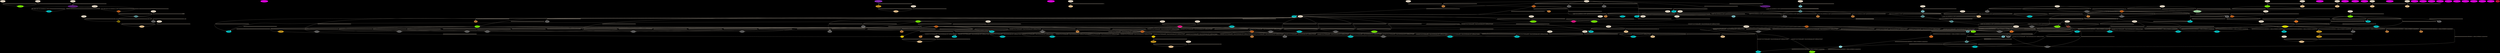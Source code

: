 digraph{
edge[color=antiquewhite]
bgcolor=black
dpi=300
0 [label="PUSH1", style=filled, color=antiquewhite]
1 [label="PUSH1", style=filled, color=antiquewhite]
2 [label="MSTORE", style=filled, color=chartreuse]
0 -> 2 [label="0000000000000000000000000000000000000000000000000000000000000060", fontcolor=antiquewhite]
1 -> 2 [label="0000000000000000000000000000000000000000000000000000000000000040", fontcolor=antiquewhite]
3 [label="PUSH1", style=filled, color=antiquewhite]
4 [label="CALLDATALOAD", style=filled, color=darkorchid4]
3 -> 4 [label="0000000000000000000000000000000000000000000000000000000000000000", fontcolor=antiquewhite]
5 [label="PUSH29", style=filled, color=antiquewhite]
6 [label="SWAP1", style=filled, color=darkturquoise]
4 -> 6 [label="3f811b80424d57203130393834313238574a0000000000000000000000000000", fontcolor=antiquewhite]
5 -> 6 [label="0000000100000000000000000000000000000000000000000000000000000000", fontcolor=antiquewhite]
7 [label="DIV", style=filled, color=chocolate3]
5 -> 7 [label="0000000100000000000000000000000000000000000000000000000000000000", fontcolor=antiquewhite]
4 -> 7 [label="3f811b80424d57203130393834313238574a0000000000000000000000000000", fontcolor=antiquewhite]
8 [label="PUSH4", style=filled, color=antiquewhite]
9 [label="AND", style=filled, color=cadetblue]
7 -> 9 [label="000000000000000000000000000000000000000000000000000000003f811b80", fontcolor=antiquewhite]
8 -> 9 [label="00000000000000000000000000000000000000000000000000000000ffffffff", fontcolor=antiquewhite]
10 [label="DUP1", style=filled, color=dimgray]
9 -> 10 [label="000000000000000000000000000000000000000000000000000000003f811b80", fontcolor=antiquewhite]
11 [label="PUSH4", style=filled, color=antiquewhite]
12 [label="EQ", style=filled, color=gold4]
9 -> 12 [label="000000000000000000000000000000000000000000000000000000003f811b80", fontcolor=antiquewhite]
11 -> 12 [label="000000000000000000000000000000000000000000000000000000003f811b80", fontcolor=antiquewhite]
13 [label="PUSH2", style=filled, color=antiquewhite]
14 [label="JUMPI", style=filled, color=burlywood1]
12 -> 14 [label="0000000000000000000000000000000000000000000000000000000000000001", fontcolor=antiquewhite]
13 -> 14 [label="000000000000000000000000000000000000000000000000000000000000005c", fontcolor=antiquewhite]
15 [label="JUMPDEST", style=filled, color=magenta]
16 [label="CALLVALUE", style=filled, color=darkorchid3]
17 [label="ISZERO", style=filled, color=goldenrod]
16 -> 17 [label="0000000000000000000000000000000000000000000000000000000000000000", fontcolor=antiquewhite]
18 [label="PUSH2", style=filled, color=antiquewhite]
19 [label="JUMPI", style=filled, color=burlywood1]
17 -> 19 [label="0000000000000000000000000000000000000000000000000000000000000001", fontcolor=antiquewhite]
18 -> 19 [label="0000000000000000000000000000000000000000000000000000000000000064", fontcolor=antiquewhite]
20 [label="JUMPDEST", style=filled, color=magenta]
21 [label="PUSH2", style=filled, color=antiquewhite]
22 [label="PUSH1", style=filled, color=antiquewhite]
23 [label="DUP1", style=filled, color=dimgray]
22 -> 23 [label="0000000000000000000000000000000000000000000000000000000000000004", fontcolor=antiquewhite]
24 [label="DUP1", style=filled, color=dimgray]
22 -> 24 [label="0000000000000000000000000000000000000000000000000000000000000004", fontcolor=antiquewhite]
25 [label="CALLDATALOAD", style=filled, color=darkorchid4]
22 -> 25 [label="0000000000000000000000000000000000000000000000000000000000000004", fontcolor=antiquewhite]
26 [label="PUSH1", style=filled, color=antiquewhite]
27 [label="NOT", style=filled, color=cadetblue3]
26 -> 27 [label="0000000000000000000000000000000000000000000000000000000000000000", fontcolor=antiquewhite]
28 [label="AND", style=filled, color=cadetblue]
25 -> 28 [label="424d57203130393834313238574a000000000000000000000000000000000000", fontcolor=antiquewhite]
27 -> 28 [label="ffffffffffffffffffffffffffffffffffffffffffffffffffffffffffffffff", fontcolor=antiquewhite]
29 [label="SWAP1", style=filled, color=darkturquoise]
22 -> 29 [label="0000000000000000000000000000000000000000000000000000000000000004", fontcolor=antiquewhite]
28 -> 29 [label="424d57203130393834313238574a000000000000000000000000000000000000", fontcolor=antiquewhite]
30 [label="PUSH1", style=filled, color=antiquewhite]
31 [label="ADD", style=filled, color=chocolate]
22 -> 31 [label="0000000000000000000000000000000000000000000000000000000000000004", fontcolor=antiquewhite]
30 -> 31 [label="0000000000000000000000000000000000000000000000000000000000000020", fontcolor=antiquewhite]
32 [label="SWAP1", style=filled, color=darkturquoise]
28 -> 32 [label="424d57203130393834313238574a000000000000000000000000000000000000", fontcolor=antiquewhite]
31 -> 32 [label="0000000000000000000000000000000000000000000000000000000000000024", fontcolor=antiquewhite]
33 [label="SWAP2", style=filled, color=darkturquoise]
22 -> 33 [label="0000000000000000000000000000000000000000000000000000000000000004", fontcolor=antiquewhite]
31 -> 33 [label="0000000000000000000000000000000000000000000000000000000000000024", fontcolor=antiquewhite]
28 -> 33 [label="424d57203130393834313238574a000000000000000000000000000000000000", fontcolor=antiquewhite]
34 [label="SWAP1", style=filled, color=darkturquoise]
31 -> 34 [label="0000000000000000000000000000000000000000000000000000000000000024", fontcolor=antiquewhite]
22 -> 34 [label="0000000000000000000000000000000000000000000000000000000000000004", fontcolor=antiquewhite]
35 [label="POP", style=filled, color=peru]
31 -> 35 [label="0000000000000000000000000000000000000000000000000000000000000024", fontcolor=antiquewhite]
36 [label="POP", style=filled, color=peru]
22 -> 36 [label="0000000000000000000000000000000000000000000000000000000000000004", fontcolor=antiquewhite]
37 [label="PUSH2", style=filled, color=antiquewhite]
38 [label="JUMP", style=filled, color=burlywood1]
37 -> 38 [label="000000000000000000000000000000000000000000000000000000000000013c", fontcolor=antiquewhite]
39 [label="JUMPDEST", style=filled, color=magenta]
40 [label="PUSH1", style=filled, color=antiquewhite]
41 [label="DUP2", style=filled, color=dimgray]
28 -> 41 [label="424d57203130393834313238574a000000000000000000000000000000000000", fontcolor=antiquewhite]
40 -> 41 [label="0000000000000000000000000000000000000000000000000000000000000000", fontcolor=antiquewhite]
42 [label="PUSH2", style=filled, color=antiquewhite]
43 [label="PUSH2", style=filled, color=antiquewhite]
44 [label="JUMP", style=filled, color=burlywood1]
43 -> 44 [label="000000000000000000000000000000000000000000000000000000000000032b", fontcolor=antiquewhite]
45 [label="JUMPDEST", style=filled, color=magenta]
46 [label="PUSH1", style=filled, color=antiquewhite]
47 [label="MLOAD", style=filled, color=chartreuse]
46 -> 47 [label="0000000000000000000000000000000000000000000000000000000000000040", fontcolor=antiquewhite]
48 [label="PUSH2", style=filled, color=antiquewhite]
49 [label="DUP1", style=filled, color=dimgray]
48 -> 49 [label="0000000000000000000000000000000000000000000000000000000000000778", fontcolor=antiquewhite]
50 [label="PUSH2", style=filled, color=antiquewhite]
51 [label="DUP4", style=filled, color=dimgray]
47 -> 51 [label="0000000000000000000000000000000000000000000000000000000000000060", fontcolor=antiquewhite]
48 -> 51 [label="0000000000000000000000000000000000000000000000000000000000000778", fontcolor=antiquewhite]
48 -> 51 [label="0000000000000000000000000000000000000000000000000000000000000778", fontcolor=antiquewhite]
50 -> 51 [label="000000000000000000000000000000000000000000000000000000000000038d", fontcolor=antiquewhite]
52 [label="CODECOPY", style=filled, color=darkseagreen2]
48 -> 52 [label="0000000000000000000000000000000000000000000000000000000000000778", fontcolor=antiquewhite]
50 -> 52 [label="000000000000000000000000000000000000000000000000000000000000038d", fontcolor=antiquewhite]
47 -> 52 [label="0000000000000000000000000000000000000000000000000000000000000060", fontcolor=antiquewhite]
53 [label="ADD", style=filled, color=chocolate]
47 -> 53 [label="0000000000000000000000000000000000000000000000000000000000000060", fontcolor=antiquewhite]
48 -> 53 [label="0000000000000000000000000000000000000000000000000000000000000778", fontcolor=antiquewhite]
54 [label="SWAP1", style=filled, color=darkturquoise]
42 -> 54 [label="0000000000000000000000000000000000000000000000000000000000000147", fontcolor=antiquewhite]
53 -> 54 [label="00000000000000000000000000000000000000000000000000000000000007d8", fontcolor=antiquewhite]
55 [label="JUMP", style=filled, color=burlywood1]
42 -> 55 [label="0000000000000000000000000000000000000000000000000000000000000147", fontcolor=antiquewhite]
56 [label="JUMPDEST", style=filled, color=magenta]
57 [label="DUP1", style=filled, color=dimgray]
53 -> 57 [label="00000000000000000000000000000000000000000000000000000000000007d8", fontcolor=antiquewhite]
58 [label="DUP3", style=filled, color=dimgray]
28 -> 58 [label="424d57203130393834313238574a000000000000000000000000000000000000", fontcolor=antiquewhite]
53 -> 58 [label="00000000000000000000000000000000000000000000000000000000000007d8", fontcolor=antiquewhite]
53 -> 58 [label="00000000000000000000000000000000000000000000000000000000000007d8", fontcolor=antiquewhite]
59 [label="PUSH1", style=filled, color=antiquewhite]
60 [label="NOT", style=filled, color=cadetblue3]
59 -> 60 [label="0000000000000000000000000000000000000000000000000000000000000000", fontcolor=antiquewhite]
61 [label="AND", style=filled, color=cadetblue]
28 -> 61 [label="424d57203130393834313238574a000000000000000000000000000000000000", fontcolor=antiquewhite]
60 -> 61 [label="ffffffffffffffffffffffffffffffffffffffffffffffffffffffffffffffff", fontcolor=antiquewhite]
62 [label="PUSH1", style=filled, color=antiquewhite]
63 [label="NOT", style=filled, color=cadetblue3]
62 -> 63 [label="0000000000000000000000000000000000000000000000000000000000000000", fontcolor=antiquewhite]
64 [label="AND", style=filled, color=cadetblue]
61 -> 64 [label="424d57203130393834313238574a000000000000000000000000000000000000", fontcolor=antiquewhite]
63 -> 64 [label="ffffffffffffffffffffffffffffffffffffffffffffffffffffffffffffffff", fontcolor=antiquewhite]
65 [label="DUP2", style=filled, color=dimgray]
53 -> 65 [label="00000000000000000000000000000000000000000000000000000000000007d8", fontcolor=antiquewhite]
64 -> 65 [label="424d57203130393834313238574a000000000000000000000000000000000000", fontcolor=antiquewhite]
66 [label="MSTORE", style=filled, color=chartreuse]
64 -> 66 [label="424d57203130393834313238574a000000000000000000000000000000000000", fontcolor=antiquewhite]
53 -> 66 [label="00000000000000000000000000000000000000000000000000000000000007d8", fontcolor=antiquewhite]
67 [label="PUSH1", style=filled, color=antiquewhite]
68 [label="ADD", style=filled, color=chocolate]
53 -> 68 [label="00000000000000000000000000000000000000000000000000000000000007d8", fontcolor=antiquewhite]
67 -> 68 [label="0000000000000000000000000000000000000000000000000000000000000020", fontcolor=antiquewhite]
69 [label="SWAP2", style=filled, color=darkturquoise]
28 -> 69 [label="424d57203130393834313238574a000000000000000000000000000000000000", fontcolor=antiquewhite]
53 -> 69 [label="00000000000000000000000000000000000000000000000000000000000007d8", fontcolor=antiquewhite]
68 -> 69 [label="00000000000000000000000000000000000000000000000000000000000007f8", fontcolor=antiquewhite]
70 [label="POP", style=filled, color=peru]
28 -> 70 [label="424d57203130393834313238574a000000000000000000000000000000000000", fontcolor=antiquewhite]
71 [label="POP", style=filled, color=peru]
53 -> 71 [label="00000000000000000000000000000000000000000000000000000000000007d8", fontcolor=antiquewhite]
72 [label="PUSH1", style=filled, color=antiquewhite]
73 [label="MLOAD", style=filled, color=chartreuse]
72 -> 73 [label="0000000000000000000000000000000000000000000000000000000000000040", fontcolor=antiquewhite]
74 [label="DUP1", style=filled, color=dimgray]
73 -> 74 [label="0000000000000000000000000000000000000000000000000000000000000060", fontcolor=antiquewhite]
75 [label="SWAP2", style=filled, color=darkturquoise]
68 -> 75 [label="00000000000000000000000000000000000000000000000000000000000007f8", fontcolor=antiquewhite]
73 -> 75 [label="0000000000000000000000000000000000000000000000000000000000000060", fontcolor=antiquewhite]
73 -> 75 [label="0000000000000000000000000000000000000000000000000000000000000060", fontcolor=antiquewhite]
76 [label="SUB", style=filled, color=chocolate1]
73 -> 76 [label="0000000000000000000000000000000000000000000000000000000000000060", fontcolor=antiquewhite]
68 -> 76 [label="00000000000000000000000000000000000000000000000000000000000007f8", fontcolor=antiquewhite]
77 [label="SWAP1", style=filled, color=darkturquoise]
73 -> 77 [label="0000000000000000000000000000000000000000000000000000000000000060", fontcolor=antiquewhite]
76 -> 77 [label="0000000000000000000000000000000000000000000000000000000000000798", fontcolor=antiquewhite]
78 [label="PUSH1", style=filled, color=antiquewhite]
79 [label="CREATE", style=filled, color=yellow]
76 -> 79 [label="0000000000000000000000000000000000000000000000000000000000000798", fontcolor=antiquewhite]
73 -> 79 [label="0000000000000000000000000000000000000000000000000000000000000060", fontcolor=antiquewhite]
78 -> 79 [label="0000000000000000000000000000000000000000000000000000000000000000", fontcolor=antiquewhite]
80 [label="DUP1", style=filled, color=dimgray]
79 -> 80 [label="00000000000000000000000030f0098491112dbb4cc003fb858142eddc6f3549", fontcolor=antiquewhite]
81 [label="ISZERO", style=filled, color=goldenrod]
79 -> 81 [label="00000000000000000000000030f0098491112dbb4cc003fb858142eddc6f3549", fontcolor=antiquewhite]
82 [label="ISZERO", style=filled, color=goldenrod]
81 -> 82 [label="0000000000000000000000000000000000000000000000000000000000000000", fontcolor=antiquewhite]
83 [label="PUSH2", style=filled, color=antiquewhite]
84 [label="JUMPI", style=filled, color=burlywood1]
82 -> 84 [label="0000000000000000000000000000000000000000000000000000000000000001", fontcolor=antiquewhite]
83 -> 84 [label="000000000000000000000000000000000000000000000000000000000000016c", fontcolor=antiquewhite]
85 [label="JUMPDEST", style=filled, color=magenta]
86 [label="SWAP1", style=filled, color=darkturquoise]
40 -> 86 [label="0000000000000000000000000000000000000000000000000000000000000000", fontcolor=antiquewhite]
79 -> 86 [label="00000000000000000000000030f0098491112dbb4cc003fb858142eddc6f3549", fontcolor=antiquewhite]
87 [label="POP", style=filled, color=peru]
40 -> 87 [label="0000000000000000000000000000000000000000000000000000000000000000", fontcolor=antiquewhite]
88 [label="PUSH1", style=filled, color=antiquewhite]
89 [label="DUP1", style=filled, color=dimgray]
88 -> 89 [label="0000000000000000000000000000000000000000000000000000000000000001", fontcolor=antiquewhite]
90 [label="SLOAD", style=filled, color=chartreuse]
88 -> 90 [label="0000000000000000000000000000000000000000000000000000000000000001", fontcolor=antiquewhite]
91 [label="DUP1", style=filled, color=dimgray]
90 -> 91 [label="0000000000000000000000000000000000000000000000000000000000000001", fontcolor=antiquewhite]
92 [label="PUSH1", style=filled, color=antiquewhite]
93 [label="ADD", style=filled, color=chocolate]
90 -> 93 [label="0000000000000000000000000000000000000000000000000000000000000001", fontcolor=antiquewhite]
92 -> 93 [label="0000000000000000000000000000000000000000000000000000000000000001", fontcolor=antiquewhite]
94 [label="DUP3", style=filled, color=dimgray]
88 -> 94 [label="0000000000000000000000000000000000000000000000000000000000000001", fontcolor=antiquewhite]
90 -> 94 [label="0000000000000000000000000000000000000000000000000000000000000001", fontcolor=antiquewhite]
93 -> 94 [label="0000000000000000000000000000000000000000000000000000000000000002", fontcolor=antiquewhite]
95 [label="DUP2", style=filled, color=dimgray]
93 -> 95 [label="0000000000000000000000000000000000000000000000000000000000000002", fontcolor=antiquewhite]
88 -> 95 [label="0000000000000000000000000000000000000000000000000000000000000001", fontcolor=antiquewhite]
96 [label="PUSH2", style=filled, color=antiquewhite]
97 [label="SWAP2", style=filled, color=darkturquoise]
88 -> 97 [label="0000000000000000000000000000000000000000000000000000000000000001", fontcolor=antiquewhite]
93 -> 97 [label="0000000000000000000000000000000000000000000000000000000000000002", fontcolor=antiquewhite]
96 -> 97 [label="0000000000000000000000000000000000000000000000000000000000000182", fontcolor=antiquewhite]
98 [label="SWAP1", style=filled, color=darkturquoise]
93 -> 98 [label="0000000000000000000000000000000000000000000000000000000000000002", fontcolor=antiquewhite]
88 -> 98 [label="0000000000000000000000000000000000000000000000000000000000000001", fontcolor=antiquewhite]
99 [label="PUSH2", style=filled, color=antiquewhite]
100 [label="JUMP", style=filled, color=burlywood1]
99 -> 100 [label="000000000000000000000000000000000000000000000000000000000000033b", fontcolor=antiquewhite]
101 [label="JUMPDEST", style=filled, color=magenta]
102 [label="DUP2", style=filled, color=dimgray]
88 -> 102 [label="0000000000000000000000000000000000000000000000000000000000000001", fontcolor=antiquewhite]
93 -> 102 [label="0000000000000000000000000000000000000000000000000000000000000002", fontcolor=antiquewhite]
103 [label="SLOAD", style=filled, color=chartreuse]
88 -> 103 [label="0000000000000000000000000000000000000000000000000000000000000001", fontcolor=antiquewhite]
104 [label="DUP2", style=filled, color=dimgray]
93 -> 104 [label="0000000000000000000000000000000000000000000000000000000000000002", fontcolor=antiquewhite]
103 -> 104 [label="0000000000000000000000000000000000000000000000000000000000000001", fontcolor=antiquewhite]
105 [label="DUP4", style=filled, color=dimgray]
88 -> 105 [label="0000000000000000000000000000000000000000000000000000000000000001", fontcolor=antiquewhite]
93 -> 105 [label="0000000000000000000000000000000000000000000000000000000000000002", fontcolor=antiquewhite]
103 -> 105 [label="0000000000000000000000000000000000000000000000000000000000000001", fontcolor=antiquewhite]
93 -> 105 [label="0000000000000000000000000000000000000000000000000000000000000002", fontcolor=antiquewhite]
106 [label="SSTORE", style=filled, color=chartreuse]
93 -> 106 [label="0000000000000000000000000000000000000000000000000000000000000002", fontcolor=antiquewhite]
88 -> 106 [label="0000000000000000000000000000000000000000000000000000000000000001", fontcolor=antiquewhite]
107 [label="DUP2", style=filled, color=dimgray]
93 -> 107 [label="0000000000000000000000000000000000000000000000000000000000000002", fontcolor=antiquewhite]
103 -> 107 [label="0000000000000000000000000000000000000000000000000000000000000001", fontcolor=antiquewhite]
108 [label="DUP2", style=filled, color=dimgray]
103 -> 108 [label="0000000000000000000000000000000000000000000000000000000000000001", fontcolor=antiquewhite]
93 -> 108 [label="0000000000000000000000000000000000000000000000000000000000000002", fontcolor=antiquewhite]
109 [label="ISZERO", style=filled, color=goldenrod]
103 -> 109 [label="0000000000000000000000000000000000000000000000000000000000000001", fontcolor=antiquewhite]
110 [label="GT", style=filled, color=gold1]
93 -> 110 [label="0000000000000000000000000000000000000000000000000000000000000002", fontcolor=antiquewhite]
109 -> 110 [label="0000000000000000000000000000000000000000000000000000000000000000", fontcolor=antiquewhite]
111 [label="PUSH2", style=filled, color=antiquewhite]
112 [label="JUMPI", style=filled, color=burlywood1]
110 -> 112 [label="0000000000000000000000000000000000000000000000000000000000000000", fontcolor=antiquewhite]
111 -> 112 [label="0000000000000000000000000000000000000000000000000000000000000362", fontcolor=antiquewhite]
113 [label="DUP2", style=filled, color=dimgray]
93 -> 113 [label="0000000000000000000000000000000000000000000000000000000000000002", fontcolor=antiquewhite]
103 -> 113 [label="0000000000000000000000000000000000000000000000000000000000000001", fontcolor=antiquewhite]
114 [label="DUP4", style=filled, color=dimgray]
88 -> 114 [label="0000000000000000000000000000000000000000000000000000000000000001", fontcolor=antiquewhite]
93 -> 114 [label="0000000000000000000000000000000000000000000000000000000000000002", fontcolor=antiquewhite]
103 -> 114 [label="0000000000000000000000000000000000000000000000000000000000000001", fontcolor=antiquewhite]
93 -> 114 [label="0000000000000000000000000000000000000000000000000000000000000002", fontcolor=antiquewhite]
115 [label="PUSH1", style=filled, color=antiquewhite]
116 [label="MSTORE", style=filled, color=chartreuse]
88 -> 116 [label="0000000000000000000000000000000000000000000000000000000000000001", fontcolor=antiquewhite]
115 -> 116 [label="0000000000000000000000000000000000000000000000000000000000000000", fontcolor=antiquewhite]
117 [label="PUSH1", style=filled, color=antiquewhite]
118 [label="PUSH1", style=filled, color=antiquewhite]
119 [label="SHA3", style=filled, color=deeppink]
117 -> 119 [label="0000000000000000000000000000000000000000000000000000000000000020", fontcolor=antiquewhite]
118 -> 119 [label="0000000000000000000000000000000000000000000000000000000000000000", fontcolor=antiquewhite]
120 [label="SWAP2", style=filled, color=darkturquoise]
103 -> 120 [label="0000000000000000000000000000000000000000000000000000000000000001", fontcolor=antiquewhite]
93 -> 120 [label="0000000000000000000000000000000000000000000000000000000000000002", fontcolor=antiquewhite]
119 -> 120 [label="b10e2d527612073b26eecdfd717e6a320cf44b4afac2b0732d9fcbe2b7fa0cf6", fontcolor=antiquewhite]
121 [label="DUP3", style=filled, color=dimgray]
119 -> 121 [label="b10e2d527612073b26eecdfd717e6a320cf44b4afac2b0732d9fcbe2b7fa0cf6", fontcolor=antiquewhite]
93 -> 121 [label="0000000000000000000000000000000000000000000000000000000000000002", fontcolor=antiquewhite]
103 -> 121 [label="0000000000000000000000000000000000000000000000000000000000000001", fontcolor=antiquewhite]
122 [label="ADD", style=filled, color=chocolate]
103 -> 122 [label="0000000000000000000000000000000000000000000000000000000000000001", fontcolor=antiquewhite]
119 -> 122 [label="b10e2d527612073b26eecdfd717e6a320cf44b4afac2b0732d9fcbe2b7fa0cf6", fontcolor=antiquewhite]
123 [label="SWAP2", style=filled, color=darkturquoise]
119 -> 123 [label="b10e2d527612073b26eecdfd717e6a320cf44b4afac2b0732d9fcbe2b7fa0cf6", fontcolor=antiquewhite]
93 -> 123 [label="0000000000000000000000000000000000000000000000000000000000000002", fontcolor=antiquewhite]
122 -> 123 [label="b10e2d527612073b26eecdfd717e6a320cf44b4afac2b0732d9fcbe2b7fa0cf7", fontcolor=antiquewhite]
124 [label="ADD", style=filled, color=chocolate]
93 -> 124 [label="0000000000000000000000000000000000000000000000000000000000000002", fontcolor=antiquewhite]
119 -> 124 [label="b10e2d527612073b26eecdfd717e6a320cf44b4afac2b0732d9fcbe2b7fa0cf6", fontcolor=antiquewhite]
125 [label="PUSH2", style=filled, color=antiquewhite]
126 [label="SWAP2", style=filled, color=darkturquoise]
122 -> 126 [label="b10e2d527612073b26eecdfd717e6a320cf44b4afac2b0732d9fcbe2b7fa0cf7", fontcolor=antiquewhite]
124 -> 126 [label="b10e2d527612073b26eecdfd717e6a320cf44b4afac2b0732d9fcbe2b7fa0cf8", fontcolor=antiquewhite]
125 -> 126 [label="0000000000000000000000000000000000000000000000000000000000000361", fontcolor=antiquewhite]
127 [label="SWAP1", style=filled, color=darkturquoise]
124 -> 127 [label="b10e2d527612073b26eecdfd717e6a320cf44b4afac2b0732d9fcbe2b7fa0cf8", fontcolor=antiquewhite]
122 -> 127 [label="b10e2d527612073b26eecdfd717e6a320cf44b4afac2b0732d9fcbe2b7fa0cf7", fontcolor=antiquewhite]
128 [label="PUSH2", style=filled, color=antiquewhite]
129 [label="JUMP", style=filled, color=burlywood1]
128 -> 129 [label="0000000000000000000000000000000000000000000000000000000000000367", fontcolor=antiquewhite]
130 [label="JUMPDEST", style=filled, color=magenta]
131 [label="PUSH2", style=filled, color=antiquewhite]
132 [label="SWAP2", style=filled, color=darkturquoise]
122 -> 132 [label="b10e2d527612073b26eecdfd717e6a320cf44b4afac2b0732d9fcbe2b7fa0cf7", fontcolor=antiquewhite]
124 -> 132 [label="b10e2d527612073b26eecdfd717e6a320cf44b4afac2b0732d9fcbe2b7fa0cf8", fontcolor=antiquewhite]
131 -> 132 [label="0000000000000000000000000000000000000000000000000000000000000389", fontcolor=antiquewhite]
133 [label="SWAP1", style=filled, color=darkturquoise]
124 -> 133 [label="b10e2d527612073b26eecdfd717e6a320cf44b4afac2b0732d9fcbe2b7fa0cf8", fontcolor=antiquewhite]
122 -> 133 [label="b10e2d527612073b26eecdfd717e6a320cf44b4afac2b0732d9fcbe2b7fa0cf7", fontcolor=antiquewhite]
134 [label="JUMPDEST", style=filled, color=magenta]
135 [label="DUP1", style=filled, color=dimgray]
124 -> 135 [label="b10e2d527612073b26eecdfd717e6a320cf44b4afac2b0732d9fcbe2b7fa0cf8", fontcolor=antiquewhite]
136 [label="DUP3", style=filled, color=dimgray]
122 -> 136 [label="b10e2d527612073b26eecdfd717e6a320cf44b4afac2b0732d9fcbe2b7fa0cf7", fontcolor=antiquewhite]
124 -> 136 [label="b10e2d527612073b26eecdfd717e6a320cf44b4afac2b0732d9fcbe2b7fa0cf8", fontcolor=antiquewhite]
124 -> 136 [label="b10e2d527612073b26eecdfd717e6a320cf44b4afac2b0732d9fcbe2b7fa0cf8", fontcolor=antiquewhite]
137 [label="GT", style=filled, color=gold1]
124 -> 137 [label="b10e2d527612073b26eecdfd717e6a320cf44b4afac2b0732d9fcbe2b7fa0cf8", fontcolor=antiquewhite]
122 -> 137 [label="b10e2d527612073b26eecdfd717e6a320cf44b4afac2b0732d9fcbe2b7fa0cf7", fontcolor=antiquewhite]
138 [label="ISZERO", style=filled, color=goldenrod]
137 -> 138 [label="0000000000000000000000000000000000000000000000000000000000000000", fontcolor=antiquewhite]
139 [label="PUSH2", style=filled, color=antiquewhite]
140 [label="JUMPI", style=filled, color=burlywood1]
138 -> 140 [label="0000000000000000000000000000000000000000000000000000000000000001", fontcolor=antiquewhite]
139 -> 140 [label="0000000000000000000000000000000000000000000000000000000000000385", fontcolor=antiquewhite]
141 [label="JUMPDEST", style=filled, color=magenta]
142 [label="POP", style=filled, color=peru]
124 -> 142 [label="b10e2d527612073b26eecdfd717e6a320cf44b4afac2b0732d9fcbe2b7fa0cf8", fontcolor=antiquewhite]
143 [label="SWAP1", style=filled, color=darkturquoise]
131 -> 143 [label="0000000000000000000000000000000000000000000000000000000000000389", fontcolor=antiquewhite]
122 -> 143 [label="b10e2d527612073b26eecdfd717e6a320cf44b4afac2b0732d9fcbe2b7fa0cf7", fontcolor=antiquewhite]
144 [label="JUMP", style=filled, color=burlywood1]
131 -> 144 [label="0000000000000000000000000000000000000000000000000000000000000389", fontcolor=antiquewhite]
145 [label="JUMPDEST", style=filled, color=magenta]
146 [label="SWAP1", style=filled, color=darkturquoise]
125 -> 146 [label="0000000000000000000000000000000000000000000000000000000000000361", fontcolor=antiquewhite]
122 -> 146 [label="b10e2d527612073b26eecdfd717e6a320cf44b4afac2b0732d9fcbe2b7fa0cf7", fontcolor=antiquewhite]
147 [label="JUMP", style=filled, color=burlywood1]
125 -> 147 [label="0000000000000000000000000000000000000000000000000000000000000361", fontcolor=antiquewhite]
148 [label="JUMPDEST", style=filled, color=magenta]
149 [label="JUMPDEST", style=filled, color=magenta]
150 [label="POP", style=filled, color=peru]
122 -> 150 [label="b10e2d527612073b26eecdfd717e6a320cf44b4afac2b0732d9fcbe2b7fa0cf7", fontcolor=antiquewhite]
151 [label="POP", style=filled, color=peru]
93 -> 151 [label="0000000000000000000000000000000000000000000000000000000000000002", fontcolor=antiquewhite]
152 [label="POP", style=filled, color=peru]
88 -> 152 [label="0000000000000000000000000000000000000000000000000000000000000001", fontcolor=antiquewhite]
153 [label="JUMP", style=filled, color=burlywood1]
96 -> 153 [label="0000000000000000000000000000000000000000000000000000000000000182", fontcolor=antiquewhite]
154 [label="JUMPDEST", style=filled, color=magenta]
155 [label="SWAP2", style=filled, color=darkturquoise]
88 -> 155 [label="0000000000000000000000000000000000000000000000000000000000000001", fontcolor=antiquewhite]
90 -> 155 [label="0000000000000000000000000000000000000000000000000000000000000001", fontcolor=antiquewhite]
93 -> 155 [label="0000000000000000000000000000000000000000000000000000000000000002", fontcolor=antiquewhite]
156 [label="PUSH1", style=filled, color=antiquewhite]
157 [label="MSTORE", style=filled, color=chartreuse]
88 -> 157 [label="0000000000000000000000000000000000000000000000000000000000000001", fontcolor=antiquewhite]
156 -> 157 [label="0000000000000000000000000000000000000000000000000000000000000000", fontcolor=antiquewhite]
158 [label="PUSH1", style=filled, color=antiquewhite]
159 [label="PUSH1", style=filled, color=antiquewhite]
160 [label="SHA3", style=filled, color=deeppink]
158 -> 160 [label="0000000000000000000000000000000000000000000000000000000000000020", fontcolor=antiquewhite]
159 -> 160 [label="0000000000000000000000000000000000000000000000000000000000000000", fontcolor=antiquewhite]
161 [label="SWAP1", style=filled, color=darkturquoise]
90 -> 161 [label="0000000000000000000000000000000000000000000000000000000000000001", fontcolor=antiquewhite]
160 -> 161 [label="b10e2d527612073b26eecdfd717e6a320cf44b4afac2b0732d9fcbe2b7fa0cf6", fontcolor=antiquewhite]
162 [label="ADD", style=filled, color=chocolate]
160 -> 162 [label="b10e2d527612073b26eecdfd717e6a320cf44b4afac2b0732d9fcbe2b7fa0cf6", fontcolor=antiquewhite]
90 -> 162 [label="0000000000000000000000000000000000000000000000000000000000000001", fontcolor=antiquewhite]
163 [label="PUSH1", style=filled, color=antiquewhite]
164 [label="JUMPDEST", style=filled, color=magenta]
165 [label="DUP4", style=filled, color=dimgray]
79 -> 165 [label="00000000000000000000000030f0098491112dbb4cc003fb858142eddc6f3549", fontcolor=antiquewhite]
93 -> 165 [label="0000000000000000000000000000000000000000000000000000000000000002", fontcolor=antiquewhite]
162 -> 165 [label="b10e2d527612073b26eecdfd717e6a320cf44b4afac2b0732d9fcbe2b7fa0cf7", fontcolor=antiquewhite]
163 -> 165 [label="0000000000000000000000000000000000000000000000000000000000000000", fontcolor=antiquewhite]
166 [label="SWAP1", style=filled, color=darkturquoise]
163 -> 166 [label="0000000000000000000000000000000000000000000000000000000000000000", fontcolor=antiquewhite]
79 -> 166 [label="00000000000000000000000030f0098491112dbb4cc003fb858142eddc6f3549", fontcolor=antiquewhite]
167 [label="SWAP2", style=filled, color=darkturquoise]
162 -> 167 [label="b10e2d527612073b26eecdfd717e6a320cf44b4afac2b0732d9fcbe2b7fa0cf7", fontcolor=antiquewhite]
79 -> 167 [label="00000000000000000000000030f0098491112dbb4cc003fb858142eddc6f3549", fontcolor=antiquewhite]
163 -> 167 [label="0000000000000000000000000000000000000000000000000000000000000000", fontcolor=antiquewhite]
168 [label="SWAP1", style=filled, color=darkturquoise]
79 -> 168 [label="00000000000000000000000030f0098491112dbb4cc003fb858142eddc6f3549", fontcolor=antiquewhite]
162 -> 168 [label="b10e2d527612073b26eecdfd717e6a320cf44b4afac2b0732d9fcbe2b7fa0cf7", fontcolor=antiquewhite]
169 [label="SWAP2", style=filled, color=darkturquoise]
163 -> 169 [label="0000000000000000000000000000000000000000000000000000000000000000", fontcolor=antiquewhite]
162 -> 169 [label="b10e2d527612073b26eecdfd717e6a320cf44b4afac2b0732d9fcbe2b7fa0cf7", fontcolor=antiquewhite]
79 -> 169 [label="00000000000000000000000030f0098491112dbb4cc003fb858142eddc6f3549", fontcolor=antiquewhite]
170 [label="PUSH2", style=filled, color=antiquewhite]
171 [label="EXP", style=filled, color=coral4]
163 -> 171 [label="0000000000000000000000000000000000000000000000000000000000000000", fontcolor=antiquewhite]
170 -> 171 [label="0000000000000000000000000000000000000000000000000000000000000100", fontcolor=antiquewhite]
172 [label="DUP2", style=filled, color=dimgray]
162 -> 172 [label="b10e2d527612073b26eecdfd717e6a320cf44b4afac2b0732d9fcbe2b7fa0cf7", fontcolor=antiquewhite]
171 -> 172 [label="0000000000000000000000000000000000000000000000000000000000000001", fontcolor=antiquewhite]
173 [label="SLOAD", style=filled, color=chartreuse]
162 -> 173 [label="b10e2d527612073b26eecdfd717e6a320cf44b4afac2b0732d9fcbe2b7fa0cf7", fontcolor=antiquewhite]
174 [label="DUP2", style=filled, color=dimgray]
171 -> 174 [label="0000000000000000000000000000000000000000000000000000000000000001", fontcolor=antiquewhite]
173 -> 174 [label="0000000000000000000000000000000000000000000000000000000000000000", fontcolor=antiquewhite]
175 [label="PUSH20", style=filled, color=antiquewhite]
176 [label="MUL", style=filled, color=chocolate2]
171 -> 176 [label="0000000000000000000000000000000000000000000000000000000000000001", fontcolor=antiquewhite]
175 -> 176 [label="000000000000000000000000ffffffffffffffffffffffffffffffffffffffff", fontcolor=antiquewhite]
177 [label="NOT", style=filled, color=cadetblue3]
176 -> 177 [label="000000000000000000000000ffffffffffffffffffffffffffffffffffffffff", fontcolor=antiquewhite]
178 [label="AND", style=filled, color=cadetblue]
173 -> 178 [label="0000000000000000000000000000000000000000000000000000000000000000", fontcolor=antiquewhite]
177 -> 178 [label="ffffffffffffffffffffffff0000000000000000000000000000000000000000", fontcolor=antiquewhite]
179 [label="SWAP1", style=filled, color=darkturquoise]
171 -> 179 [label="0000000000000000000000000000000000000000000000000000000000000001", fontcolor=antiquewhite]
178 -> 179 [label="0000000000000000000000000000000000000000000000000000000000000000", fontcolor=antiquewhite]
180 [label="DUP4", style=filled, color=dimgray]
79 -> 180 [label="00000000000000000000000030f0098491112dbb4cc003fb858142eddc6f3549", fontcolor=antiquewhite]
162 -> 180 [label="b10e2d527612073b26eecdfd717e6a320cf44b4afac2b0732d9fcbe2b7fa0cf7", fontcolor=antiquewhite]
178 -> 180 [label="0000000000000000000000000000000000000000000000000000000000000000", fontcolor=antiquewhite]
171 -> 180 [label="0000000000000000000000000000000000000000000000000000000000000001", fontcolor=antiquewhite]
181 [label="PUSH20", style=filled, color=antiquewhite]
182 [label="AND", style=filled, color=cadetblue]
79 -> 182 [label="00000000000000000000000030f0098491112dbb4cc003fb858142eddc6f3549", fontcolor=antiquewhite]
181 -> 182 [label="000000000000000000000000ffffffffffffffffffffffffffffffffffffffff", fontcolor=antiquewhite]
183 [label="MUL", style=filled, color=chocolate2]
171 -> 183 [label="0000000000000000000000000000000000000000000000000000000000000001", fontcolor=antiquewhite]
182 -> 183 [label="00000000000000000000000030f0098491112dbb4cc003fb858142eddc6f3549", fontcolor=antiquewhite]
184 [label="OR", style=filled, color=cadetblue1]
178 -> 184 [label="0000000000000000000000000000000000000000000000000000000000000000", fontcolor=antiquewhite]
183 -> 184 [label="00000000000000000000000030f0098491112dbb4cc003fb858142eddc6f3549", fontcolor=antiquewhite]
185 [label="SWAP1", style=filled, color=darkturquoise]
162 -> 185 [label="b10e2d527612073b26eecdfd717e6a320cf44b4afac2b0732d9fcbe2b7fa0cf7", fontcolor=antiquewhite]
184 -> 185 [label="00000000000000000000000030f0098491112dbb4cc003fb858142eddc6f3549", fontcolor=antiquewhite]
186 [label="SSTORE", style=filled, color=chartreuse]
184 -> 186 [label="00000000000000000000000030f0098491112dbb4cc003fb858142eddc6f3549", fontcolor=antiquewhite]
162 -> 186 [label="b10e2d527612073b26eecdfd717e6a320cf44b4afac2b0732d9fcbe2b7fa0cf7", fontcolor=antiquewhite]
187 [label="POP", style=filled, color=peru]
79 -> 187 [label="00000000000000000000000030f0098491112dbb4cc003fb858142eddc6f3549", fontcolor=antiquewhite]
188 [label="POP", style=filled, color=peru]
93 -> 188 [label="0000000000000000000000000000000000000000000000000000000000000002", fontcolor=antiquewhite]
189 [label="JUMPDEST", style=filled, color=magenta]
190 [label="POP", style=filled, color=peru]
79 -> 190 [label="00000000000000000000000030f0098491112dbb4cc003fb858142eddc6f3549", fontcolor=antiquewhite]
191 [label="POP", style=filled, color=peru]
28 -> 191 [label="424d57203130393834313238574a000000000000000000000000000000000000", fontcolor=antiquewhite]
192 [label="JUMP", style=filled, color=burlywood1]
21 -> 192 [label="000000000000000000000000000000000000000000000000000000000000007e", fontcolor=antiquewhite]
193 [label="JUMPDEST", style=filled, color=magenta]
194 [label="STOP", style=filled, color=crimson ]
}
